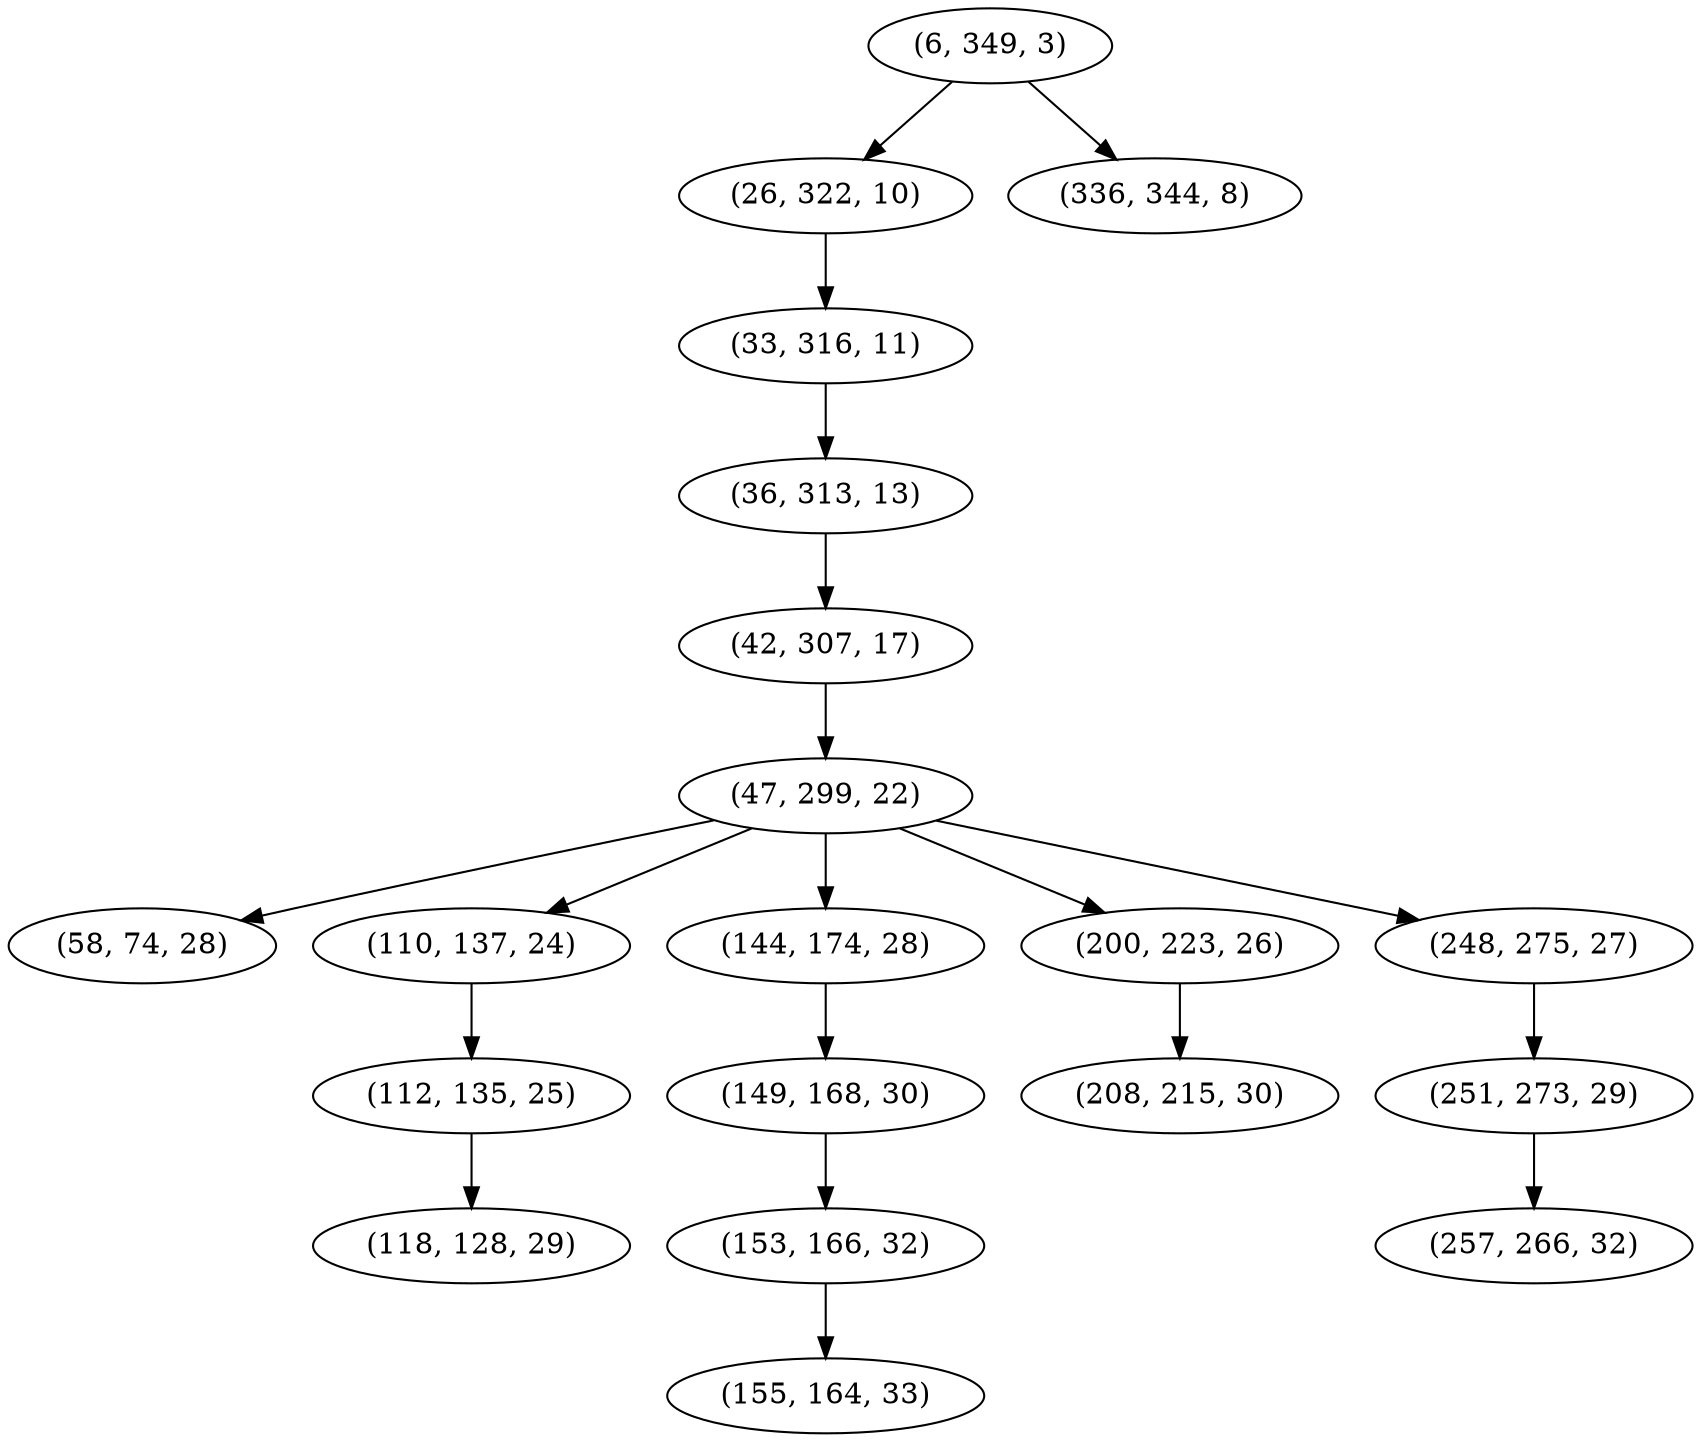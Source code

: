 digraph tree {
    "(6, 349, 3)";
    "(26, 322, 10)";
    "(33, 316, 11)";
    "(36, 313, 13)";
    "(42, 307, 17)";
    "(47, 299, 22)";
    "(58, 74, 28)";
    "(110, 137, 24)";
    "(112, 135, 25)";
    "(118, 128, 29)";
    "(144, 174, 28)";
    "(149, 168, 30)";
    "(153, 166, 32)";
    "(155, 164, 33)";
    "(200, 223, 26)";
    "(208, 215, 30)";
    "(248, 275, 27)";
    "(251, 273, 29)";
    "(257, 266, 32)";
    "(336, 344, 8)";
    "(6, 349, 3)" -> "(26, 322, 10)";
    "(6, 349, 3)" -> "(336, 344, 8)";
    "(26, 322, 10)" -> "(33, 316, 11)";
    "(33, 316, 11)" -> "(36, 313, 13)";
    "(36, 313, 13)" -> "(42, 307, 17)";
    "(42, 307, 17)" -> "(47, 299, 22)";
    "(47, 299, 22)" -> "(58, 74, 28)";
    "(47, 299, 22)" -> "(110, 137, 24)";
    "(47, 299, 22)" -> "(144, 174, 28)";
    "(47, 299, 22)" -> "(200, 223, 26)";
    "(47, 299, 22)" -> "(248, 275, 27)";
    "(110, 137, 24)" -> "(112, 135, 25)";
    "(112, 135, 25)" -> "(118, 128, 29)";
    "(144, 174, 28)" -> "(149, 168, 30)";
    "(149, 168, 30)" -> "(153, 166, 32)";
    "(153, 166, 32)" -> "(155, 164, 33)";
    "(200, 223, 26)" -> "(208, 215, 30)";
    "(248, 275, 27)" -> "(251, 273, 29)";
    "(251, 273, 29)" -> "(257, 266, 32)";
}
